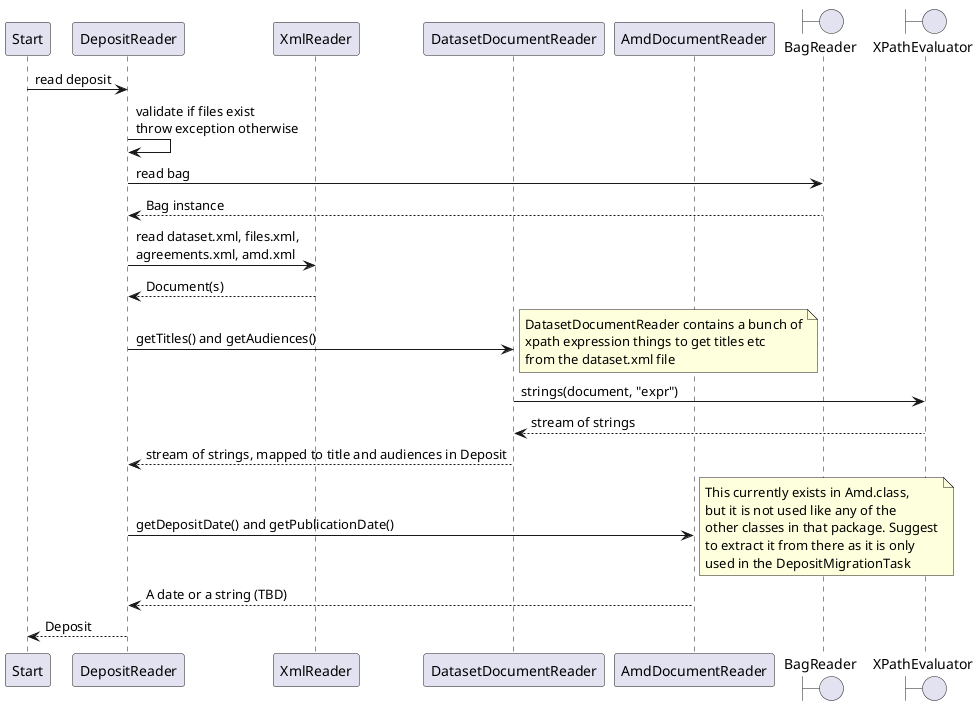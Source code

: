 @startuml

participant Start
participant DepositReader
participant XmlReader
participant DatasetDocumentReader
participant AmdDocumentReader
boundary BagReader
boundary XPathEvaluator

Start -> DepositReader: read deposit
    DepositReader -> DepositReader: validate if files exist\nthrow exception otherwise
        DepositReader -> BagReader: read bag
        DepositReader <-- BagReader: Bag instance

        DepositReader -> XmlReader: read dataset.xml, files.xml,\nagreements.xml, amd.xml
        return Document(s)

        DepositReader -> DatasetDocumentReader: getTitles() and getAudiences()
            note right
                DatasetDocumentReader contains a bunch of
                xpath expression things to get titles etc
                from the dataset.xml file
            end note
            DatasetDocumentReader -> XPathEvaluator: strings(document, "expr")
            return stream of strings
        DepositReader <-- DatasetDocumentReader: stream of strings, mapped to title and audiences in Deposit

        DepositReader -> AmdDocumentReader: getDepositDate() and getPublicationDate()
        note right
            This currently exists in Amd.class,
            but it is not used like any of the
            other classes in that package. Suggest
            to extract it from there as it is only
            used in the DepositMigrationTask
        end note
        DepositReader <-- AmdDocumentReader: A date or a string (TBD)
Start <-- DepositReader: Deposit

@enduml


@startuml

class Deposit
Deposit : Path path
Deposit : Path bagDir
Deposit : String doi
Deposit : List<String> title
Deposit : List<String> audiences
Deposit : Date depositDate
Deposit : Date publicationDate
Deposit : boolean isUpdate
Deposit : ...
Deposit : getVaultMetadata(): VaultMetadata


DepositReader <|--- DepositReaderImpl
DepositReaderImpl *--- DatasetDocumentReader
DepositReaderImpl *--- AmdDocumentReader
DepositReaderImpl *--- BagReader

DatasetDocumentReader *--- XPathEvaluator
AmdDocumentReader *--- XPathEvaluator

interface DepositReader {
    + readDeposit(path): Deposit\n  throws InvalidDepositException
}

class DepositReaderImpl {
    - readBag()
    - readDatasetDocumentProperties()
    - readAmdDocumentProperties()
    + readDeposit(path)
}

class DatasetDocumentReader {
    + getDepositDate(document): Stream<Node>
    + getAudiences(document): Stream<Node>
    + getOtherPropertiesFromDatasetXml(document): Stream<Node>
}

class AmdDocumentReader {
    + getTitles(document): Stream<Node>
    + getAudiences(document): Stream<Node>
    + getOtherPropertiesFromDatasetXml(document): Stream<Node>
}

class XPathEvaluator {
    + nodes(document, expr): Stream<Node>
}
@enduml